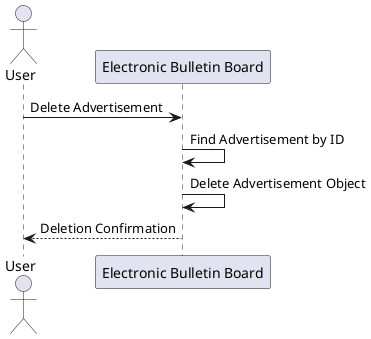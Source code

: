 @startuml
actor User
participant "Electronic Bulletin Board" as Board

User -> Board: Delete Advertisement
Board -> Board: Find Advertisement by ID
Board -> Board: Delete Advertisement Object
Board --> User: Deletion Confirmation
@enduml
